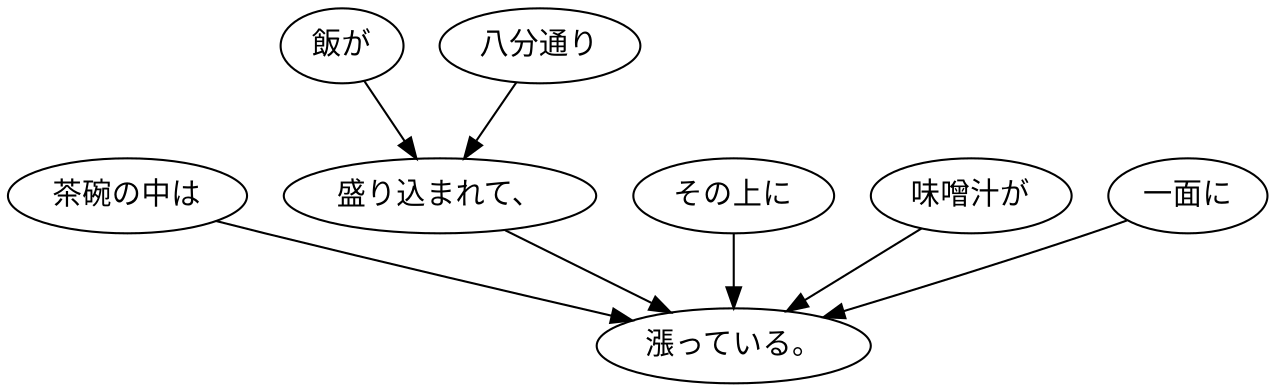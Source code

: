 digraph graph6621 {
	node0 [label="茶碗の中は"];
	node1 [label="飯が"];
	node2 [label="八分通り"];
	node3 [label="盛り込まれて、"];
	node4 [label="その上に"];
	node5 [label="味噌汁が"];
	node6 [label="一面に"];
	node7 [label="漲っている。"];
	node0 -> node7;
	node1 -> node3;
	node2 -> node3;
	node3 -> node7;
	node4 -> node7;
	node5 -> node7;
	node6 -> node7;
}
